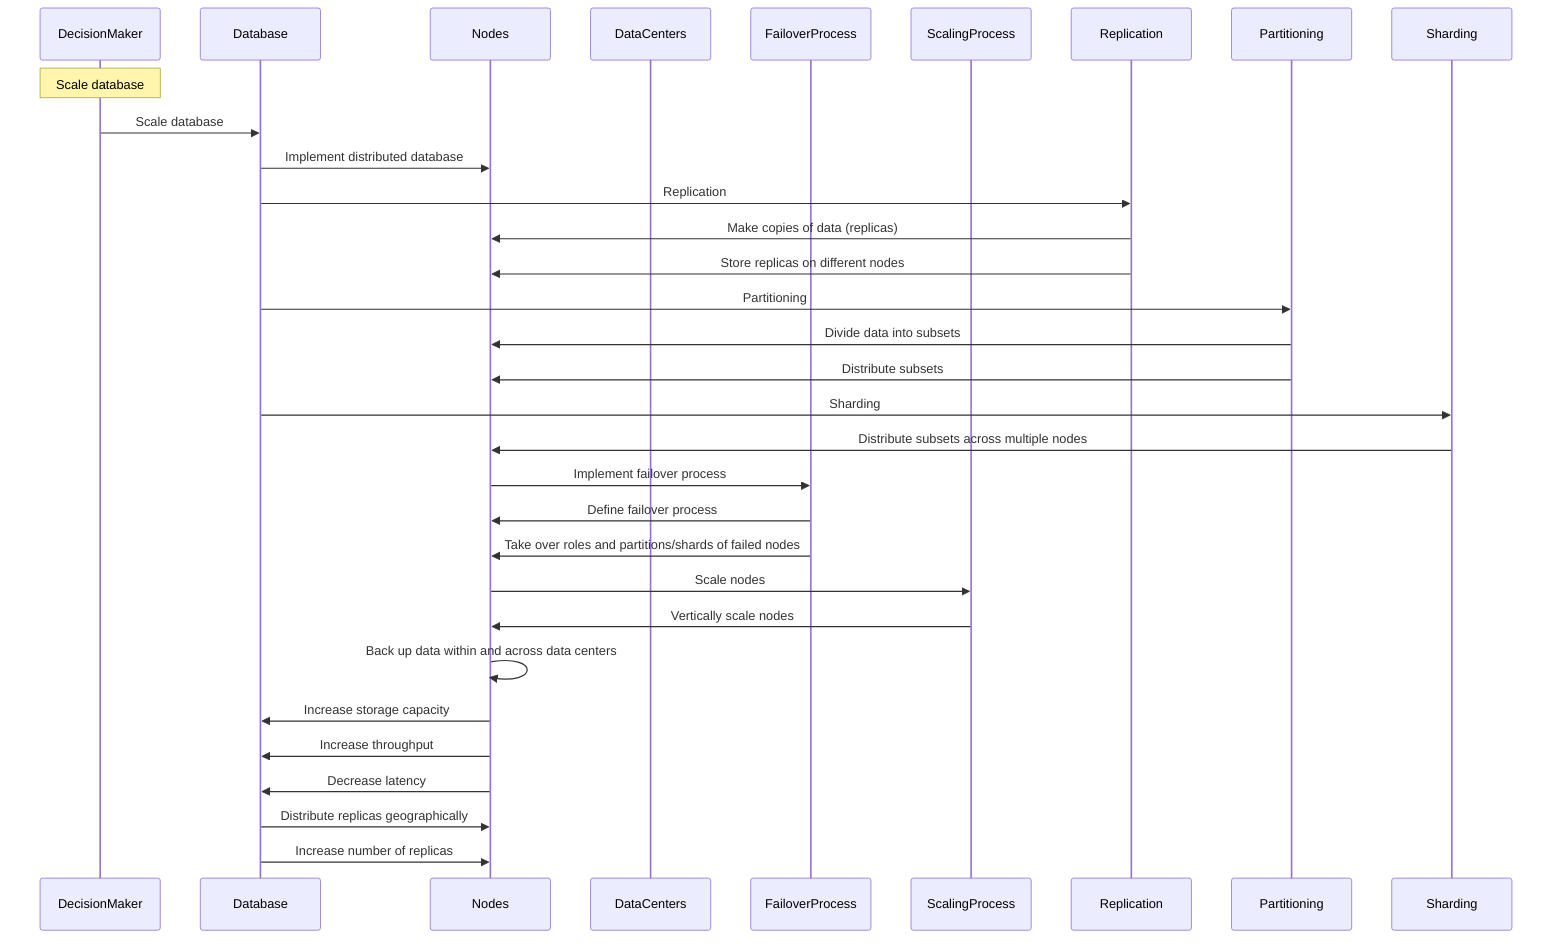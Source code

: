 sequenceDiagram
    participant DecisionMaker
    participant Database
    participant Nodes
    participant DataCenters
    participant FailoverProcess
    participant ScalingProcess

    Note over DecisionMaker: Scale database
    DecisionMaker->>Database: Scale database
    Database->>Nodes: Implement distributed database
    Database->>Replication: Replication
    Replication->>Nodes: Make copies of data (replicas)
    Replication->>Nodes: Store replicas on different nodes
    Database->>Partitioning: Partitioning
    Partitioning->>Nodes: Divide data into subsets
    Partitioning->>Nodes: Distribute subsets
    Database->>Sharding: Sharding
    Sharding->>Nodes: Distribute subsets across multiple nodes
    Nodes->>FailoverProcess: Implement failover process
    FailoverProcess->>Nodes: Define failover process
    FailoverProcess->>Nodes: Take over roles and partitions/shards of failed nodes
    Nodes->>ScalingProcess: Scale nodes
    ScalingProcess->>Nodes: Vertically scale nodes
    Nodes->>Nodes: Back up data within and across data centers
    Nodes->>Database: Increase storage capacity
    Nodes->>Database: Increase throughput
    Nodes->>Database: Decrease latency
    Database->>Nodes: Distribute replicas geographically
    Database->>Nodes: Increase number of replicas